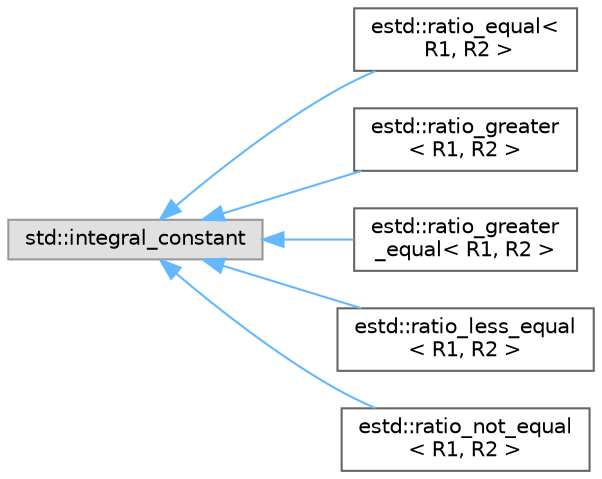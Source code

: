 digraph "Graphical Class Hierarchy"
{
 // LATEX_PDF_SIZE
  bgcolor="transparent";
  edge [fontname=Helvetica,fontsize=10,labelfontname=Helvetica,labelfontsize=10];
  node [fontname=Helvetica,fontsize=10,shape=box,height=0.2,width=0.4];
  rankdir="LR";
  Node0 [id="Node000000",label="std::integral_constant",height=0.2,width=0.4,color="grey60", fillcolor="#E0E0E0", style="filled",tooltip=" "];
  Node0 -> Node1 [id="edge157_Node000000_Node000001",dir="back",color="steelblue1",style="solid",tooltip=" "];
  Node1 [id="Node000001",label="estd::ratio_equal\<\l R1, R2 \>",height=0.2,width=0.4,color="grey40", fillcolor="white", style="filled",URL="$da/d49/structestd_1_1ratio__equal.html",tooltip=" "];
  Node0 -> Node2 [id="edge158_Node000000_Node000002",dir="back",color="steelblue1",style="solid",tooltip=" "];
  Node2 [id="Node000002",label="estd::ratio_greater\l\< R1, R2 \>",height=0.2,width=0.4,color="grey40", fillcolor="white", style="filled",URL="$d2/d98/structestd_1_1ratio__greater.html",tooltip=" "];
  Node0 -> Node3 [id="edge159_Node000000_Node000003",dir="back",color="steelblue1",style="solid",tooltip=" "];
  Node3 [id="Node000003",label="estd::ratio_greater\l_equal\< R1, R2 \>",height=0.2,width=0.4,color="grey40", fillcolor="white", style="filled",URL="$d1/d96/structestd_1_1ratio__greater__equal.html",tooltip=" "];
  Node0 -> Node4 [id="edge160_Node000000_Node000004",dir="back",color="steelblue1",style="solid",tooltip=" "];
  Node4 [id="Node000004",label="estd::ratio_less_equal\l\< R1, R2 \>",height=0.2,width=0.4,color="grey40", fillcolor="white", style="filled",URL="$d8/d00/structestd_1_1ratio__less__equal.html",tooltip=" "];
  Node0 -> Node5 [id="edge161_Node000000_Node000005",dir="back",color="steelblue1",style="solid",tooltip=" "];
  Node5 [id="Node000005",label="estd::ratio_not_equal\l\< R1, R2 \>",height=0.2,width=0.4,color="grey40", fillcolor="white", style="filled",URL="$d2/d5e/structestd_1_1ratio__not__equal.html",tooltip=" "];
}
